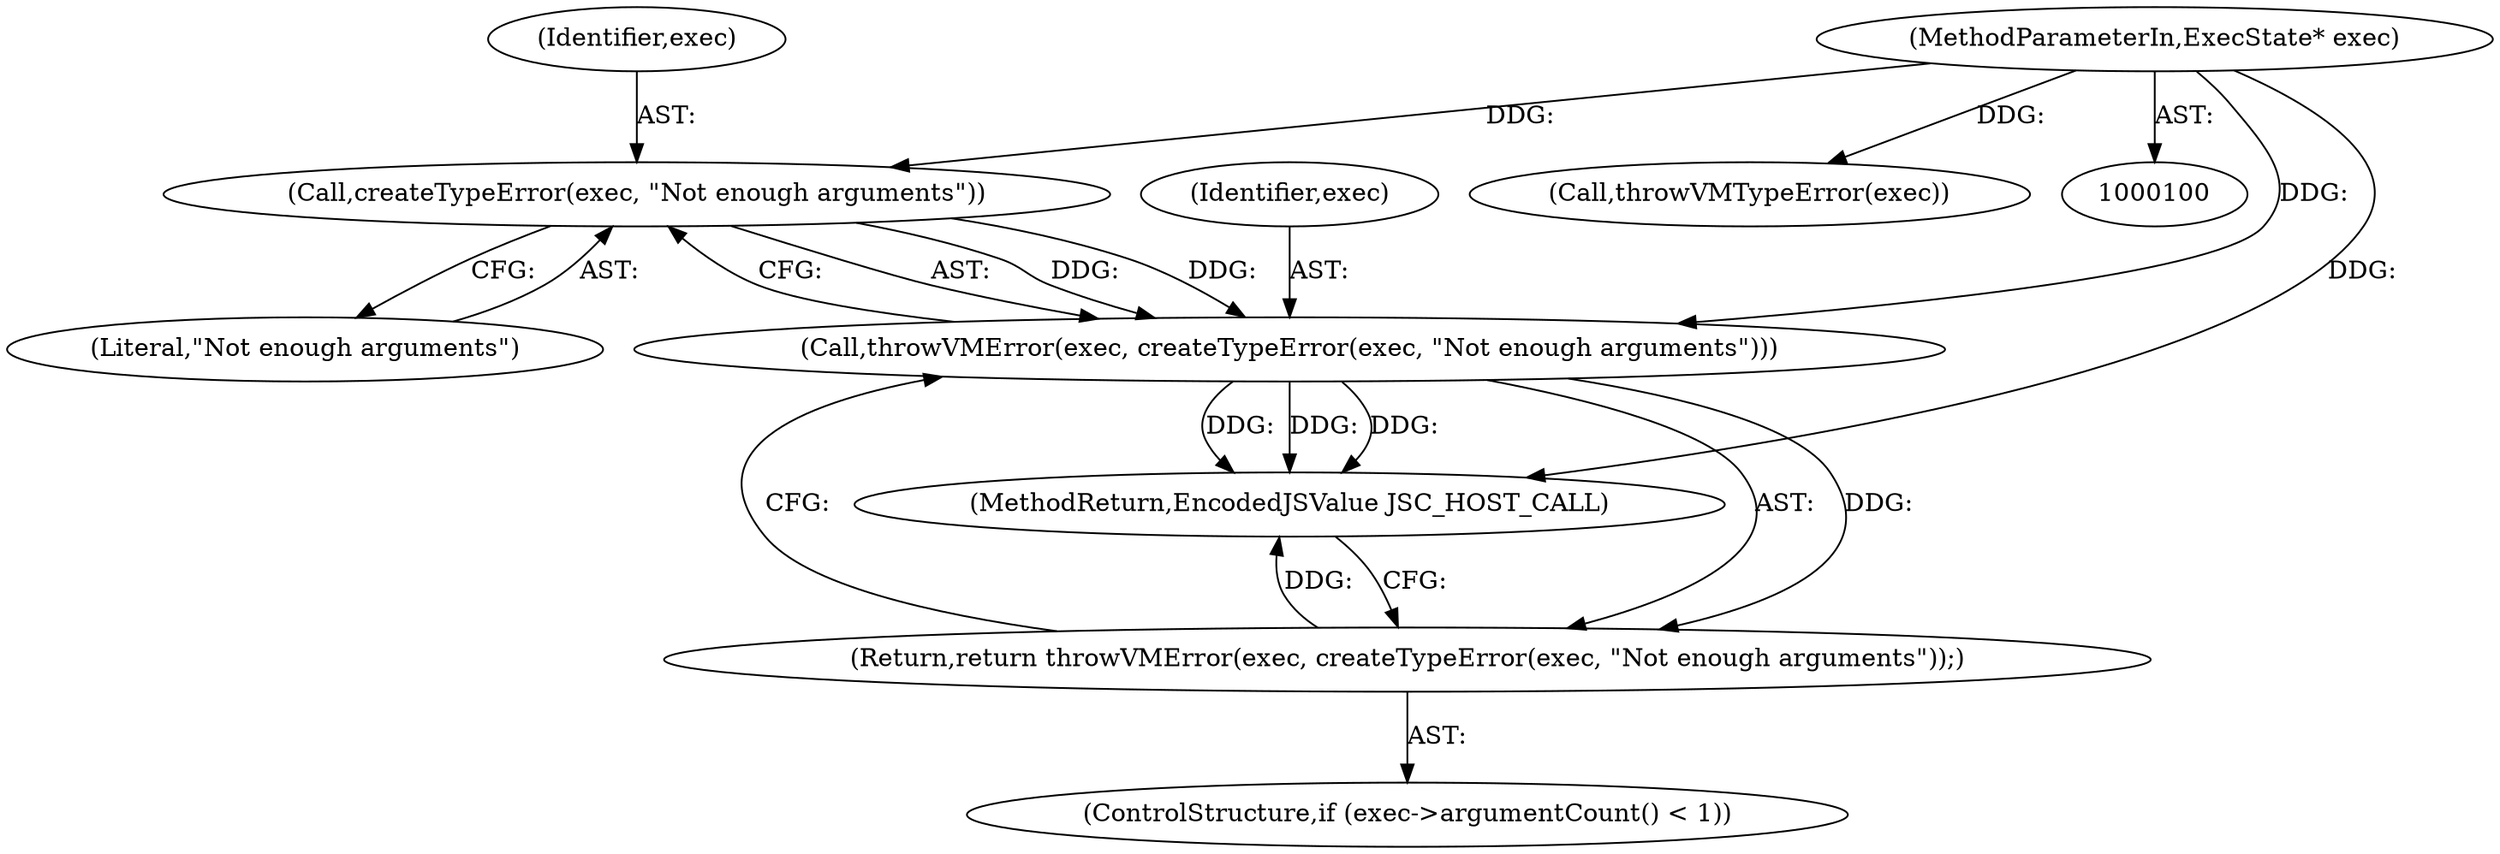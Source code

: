 digraph "1_Chrome_b944f670bb7a8a919daac497a4ea0536c954c201_41@pointer" {
"1000134" [label="(Call,createTypeError(exec, \"Not enough arguments\"))"];
"1000101" [label="(MethodParameterIn,ExecState* exec)"];
"1000132" [label="(Call,throwVMError(exec, createTypeError(exec, \"Not enough arguments\")))"];
"1000131" [label="(Return,return throwVMError(exec, createTypeError(exec, \"Not enough arguments\"));)"];
"1000135" [label="(Identifier,exec)"];
"1000113" [label="(Call,throwVMTypeError(exec))"];
"1000131" [label="(Return,return throwVMError(exec, createTypeError(exec, \"Not enough arguments\"));)"];
"1000101" [label="(MethodParameterIn,ExecState* exec)"];
"1000134" [label="(Call,createTypeError(exec, \"Not enough arguments\"))"];
"1000136" [label="(Literal,\"Not enough arguments\")"];
"1000133" [label="(Identifier,exec)"];
"1000169" [label="(MethodReturn,EncodedJSValue JSC_HOST_CALL)"];
"1000132" [label="(Call,throwVMError(exec, createTypeError(exec, \"Not enough arguments\")))"];
"1000127" [label="(ControlStructure,if (exec->argumentCount() < 1))"];
"1000134" -> "1000132"  [label="AST: "];
"1000134" -> "1000136"  [label="CFG: "];
"1000135" -> "1000134"  [label="AST: "];
"1000136" -> "1000134"  [label="AST: "];
"1000132" -> "1000134"  [label="CFG: "];
"1000134" -> "1000132"  [label="DDG: "];
"1000134" -> "1000132"  [label="DDG: "];
"1000101" -> "1000134"  [label="DDG: "];
"1000101" -> "1000100"  [label="AST: "];
"1000101" -> "1000169"  [label="DDG: "];
"1000101" -> "1000113"  [label="DDG: "];
"1000101" -> "1000132"  [label="DDG: "];
"1000132" -> "1000131"  [label="AST: "];
"1000133" -> "1000132"  [label="AST: "];
"1000131" -> "1000132"  [label="CFG: "];
"1000132" -> "1000169"  [label="DDG: "];
"1000132" -> "1000169"  [label="DDG: "];
"1000132" -> "1000169"  [label="DDG: "];
"1000132" -> "1000131"  [label="DDG: "];
"1000131" -> "1000127"  [label="AST: "];
"1000169" -> "1000131"  [label="CFG: "];
"1000131" -> "1000169"  [label="DDG: "];
}
